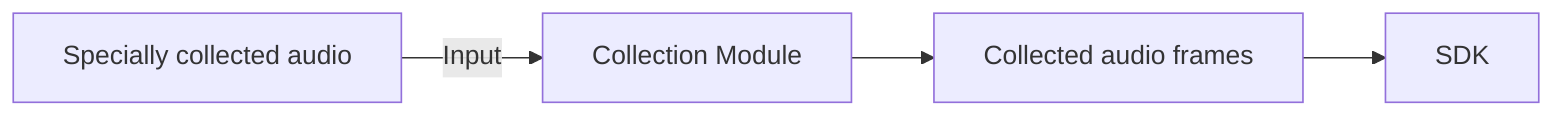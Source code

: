 flowchart LR
    A[Specially collected audio] -->|Input| B[Collection Module]
    B --> C[Collected audio frames]
    C --> D[SDK]